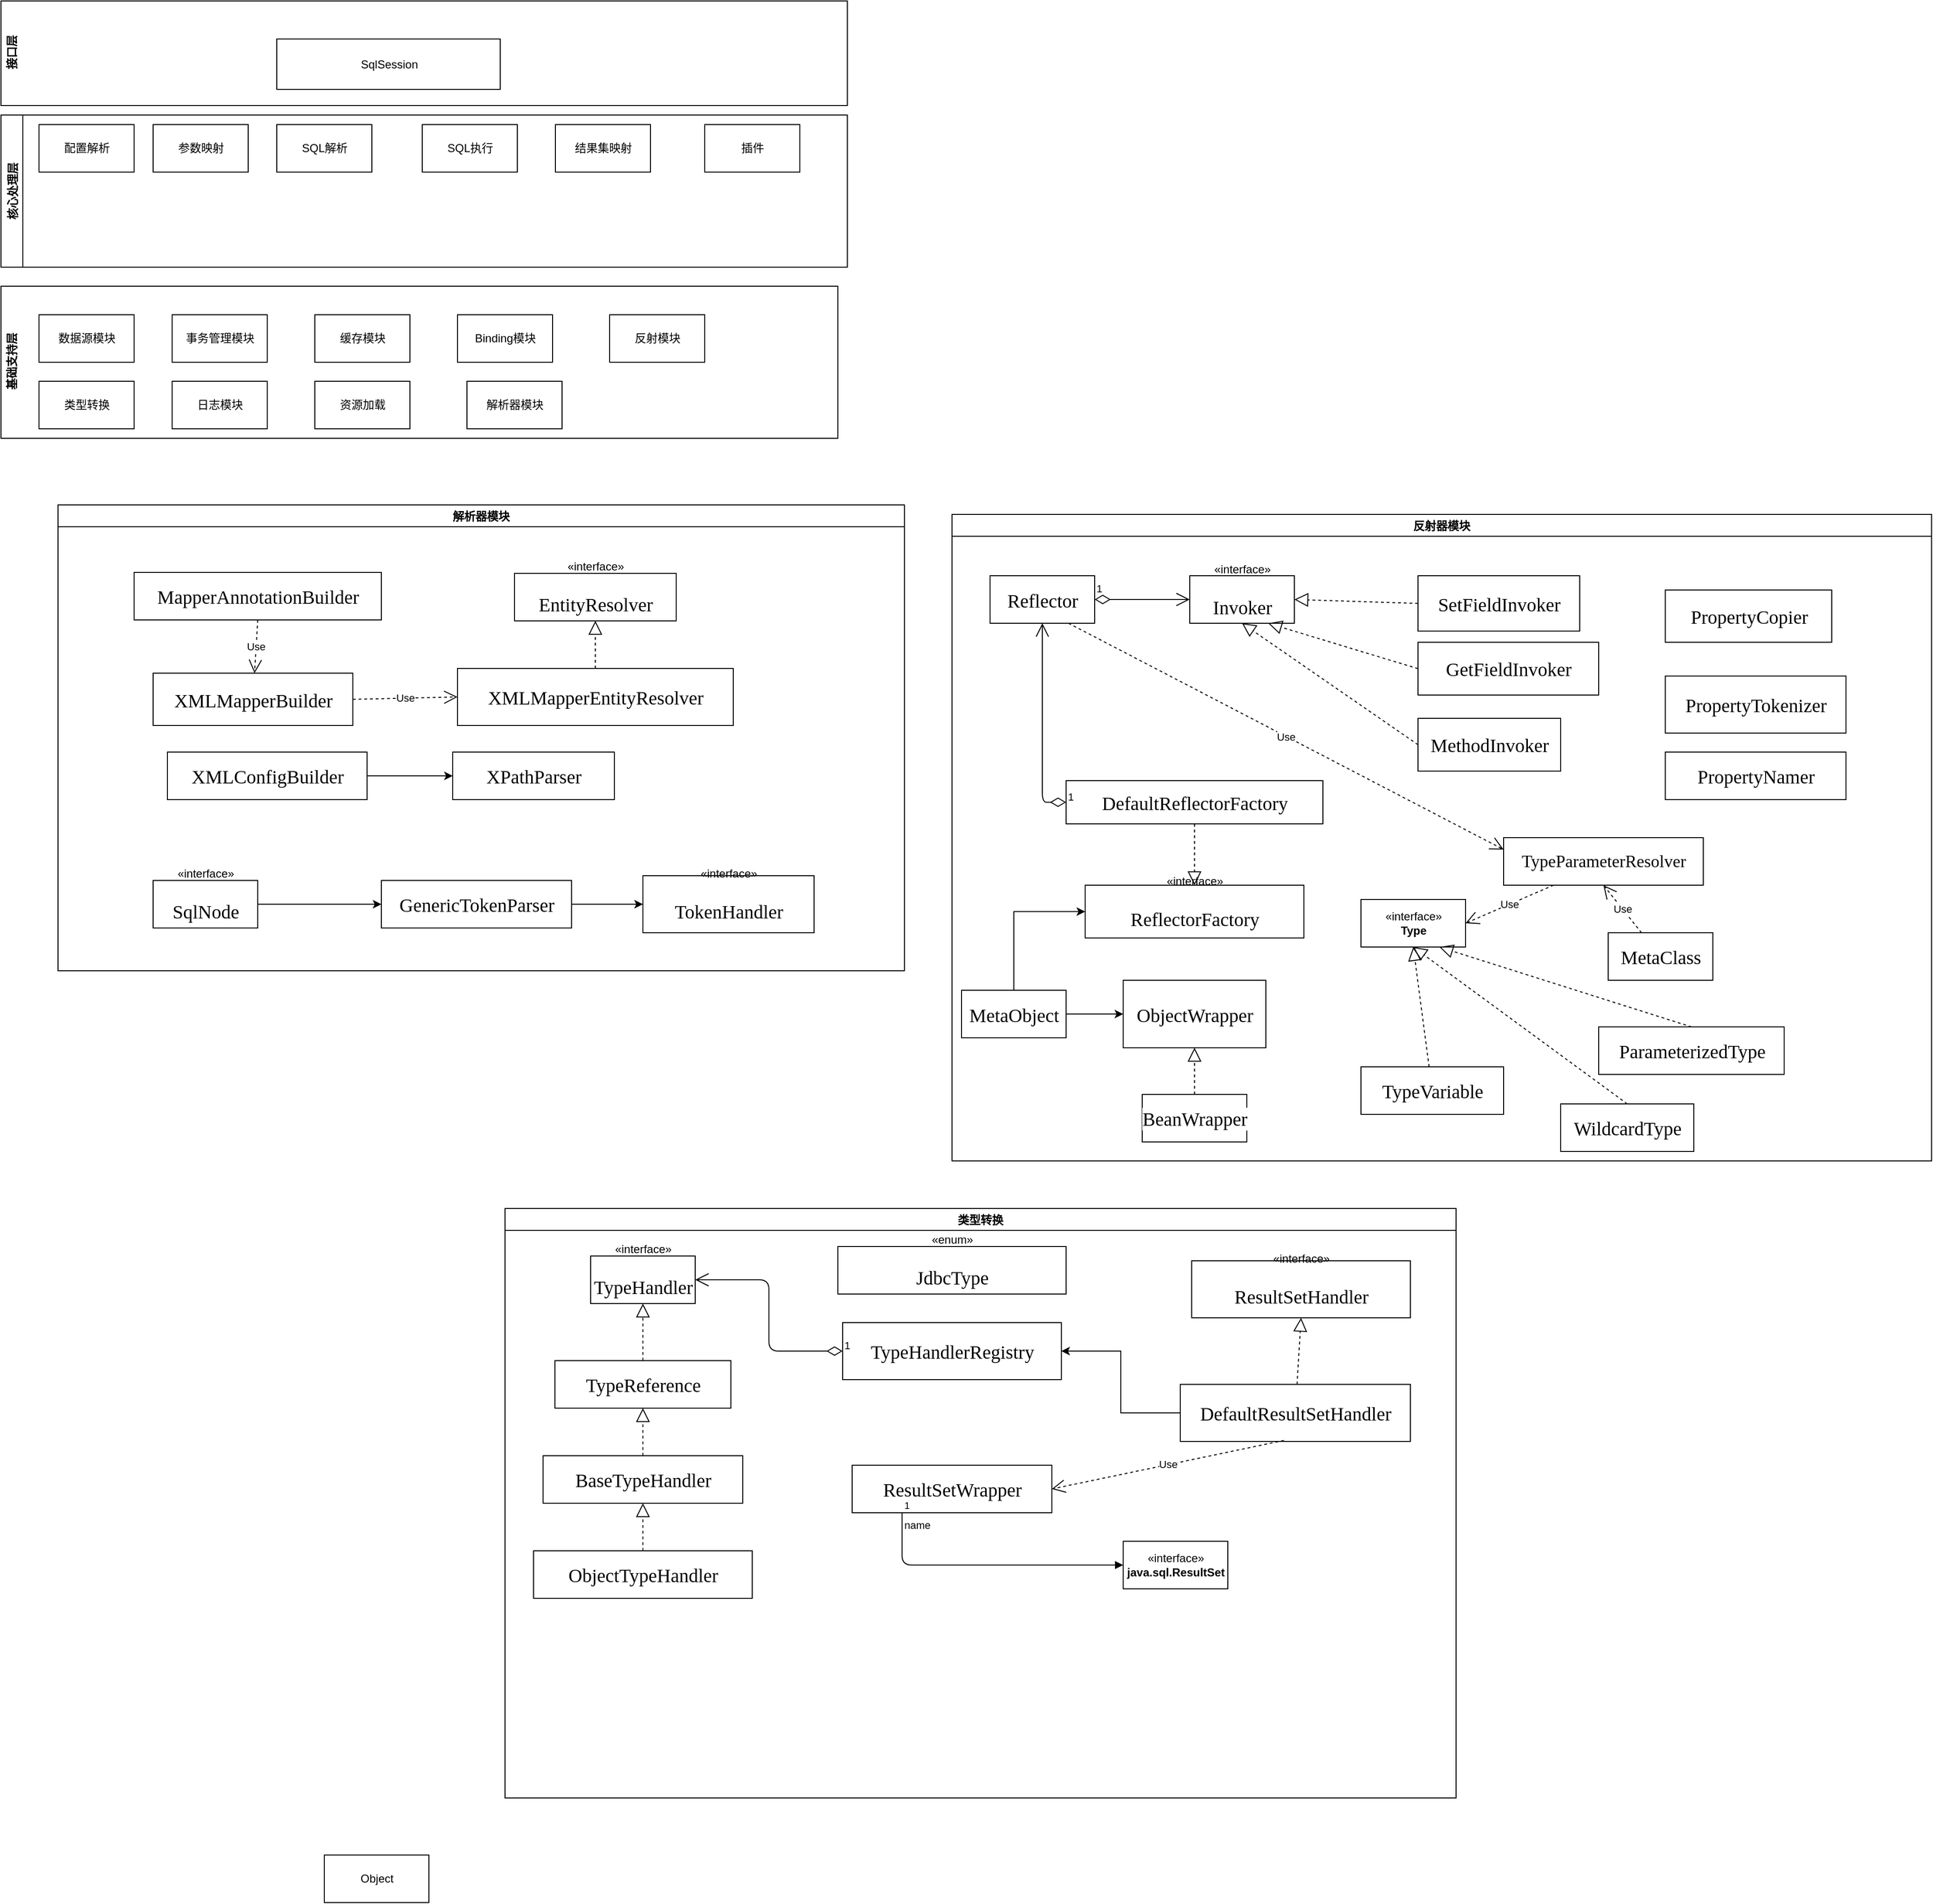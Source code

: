<mxfile version="12.5.1" type="github">
  <diagram id="NqdyVlGYuGU1DPlqcApG" name="Page-1">
    <mxGraphModel dx="1422" dy="762" grid="1" gridSize="10" guides="1" tooltips="1" connect="1" arrows="1" fold="1" page="1" pageScale="1" pageWidth="827" pageHeight="1169" math="0" shadow="0">
      <root>
        <mxCell id="0"/>
        <mxCell id="1" parent="0"/>
        <mxCell id="Ca9ZKJGd3RS6ejhv2K8J-3" value="接口层" style="swimlane;html=1;horizontal=0;swimlaneLine=0;" vertex="1" parent="1">
          <mxGeometry y="20" width="890" height="110" as="geometry"/>
        </mxCell>
        <mxCell id="Ca9ZKJGd3RS6ejhv2K8J-18" value="SqlSession" style="html=1;dashed=0;whitespace=wrap;" vertex="1" parent="Ca9ZKJGd3RS6ejhv2K8J-3">
          <mxGeometry x="290" y="40" width="235" height="53" as="geometry"/>
        </mxCell>
        <mxCell id="Ca9ZKJGd3RS6ejhv2K8J-6" value="基础支持层" style="swimlane;html=1;horizontal=0;swimlaneLine=0;startSize=23;" vertex="1" parent="1">
          <mxGeometry y="320" width="880" height="160" as="geometry"/>
        </mxCell>
        <mxCell id="Ca9ZKJGd3RS6ejhv2K8J-19" value="数据源模块" style="html=1;dashed=0;whitespace=wrap;" vertex="1" parent="Ca9ZKJGd3RS6ejhv2K8J-6">
          <mxGeometry x="40" y="30" width="100" height="50" as="geometry"/>
        </mxCell>
        <mxCell id="Ca9ZKJGd3RS6ejhv2K8J-20" value="事务管理模块" style="html=1;dashed=0;whitespace=wrap;" vertex="1" parent="Ca9ZKJGd3RS6ejhv2K8J-6">
          <mxGeometry x="180" y="30" width="100" height="50" as="geometry"/>
        </mxCell>
        <mxCell id="Ca9ZKJGd3RS6ejhv2K8J-21" value="缓存模块" style="html=1;dashed=0;whitespace=wrap;" vertex="1" parent="Ca9ZKJGd3RS6ejhv2K8J-6">
          <mxGeometry x="330" y="30" width="100" height="50" as="geometry"/>
        </mxCell>
        <mxCell id="Ca9ZKJGd3RS6ejhv2K8J-22" value="Binding模块" style="html=1;dashed=0;whitespace=wrap;" vertex="1" parent="Ca9ZKJGd3RS6ejhv2K8J-6">
          <mxGeometry x="480" y="30" width="100" height="50" as="geometry"/>
        </mxCell>
        <mxCell id="Ca9ZKJGd3RS6ejhv2K8J-23" value="反射模块" style="html=1;dashed=0;whitespace=wrap;" vertex="1" parent="Ca9ZKJGd3RS6ejhv2K8J-6">
          <mxGeometry x="640" y="30" width="100" height="50" as="geometry"/>
        </mxCell>
        <mxCell id="Ca9ZKJGd3RS6ejhv2K8J-24" value="类型转换" style="html=1;dashed=0;whitespace=wrap;" vertex="1" parent="Ca9ZKJGd3RS6ejhv2K8J-6">
          <mxGeometry x="40" y="100" width="100" height="50" as="geometry"/>
        </mxCell>
        <mxCell id="Ca9ZKJGd3RS6ejhv2K8J-25" value="日志模块" style="html=1;dashed=0;whitespace=wrap;" vertex="1" parent="Ca9ZKJGd3RS6ejhv2K8J-6">
          <mxGeometry x="180" y="100" width="100" height="50" as="geometry"/>
        </mxCell>
        <mxCell id="Ca9ZKJGd3RS6ejhv2K8J-26" value="资源加载" style="html=1;dashed=0;whitespace=wrap;" vertex="1" parent="Ca9ZKJGd3RS6ejhv2K8J-6">
          <mxGeometry x="330" y="100" width="100" height="50" as="geometry"/>
        </mxCell>
        <mxCell id="Ca9ZKJGd3RS6ejhv2K8J-27" value="解析器模块" style="html=1;dashed=0;whitespace=wrap;" vertex="1" parent="Ca9ZKJGd3RS6ejhv2K8J-6">
          <mxGeometry x="490" y="100" width="100" height="50" as="geometry"/>
        </mxCell>
        <mxCell id="Ca9ZKJGd3RS6ejhv2K8J-4" value="核心处理层" style="swimlane;startSize=23;horizontal=0;" vertex="1" parent="1">
          <mxGeometry y="140" width="890" height="160" as="geometry"/>
        </mxCell>
        <mxCell id="Ca9ZKJGd3RS6ejhv2K8J-10" value="配置解析" style="html=1;dashed=0;whitespace=wrap;" vertex="1" parent="Ca9ZKJGd3RS6ejhv2K8J-4">
          <mxGeometry x="40" y="10" width="100" height="50" as="geometry"/>
        </mxCell>
        <mxCell id="Ca9ZKJGd3RS6ejhv2K8J-11" value="参数映射" style="html=1;dashed=0;whitespace=wrap;" vertex="1" parent="Ca9ZKJGd3RS6ejhv2K8J-4">
          <mxGeometry x="160" y="10" width="100" height="50" as="geometry"/>
        </mxCell>
        <mxCell id="Ca9ZKJGd3RS6ejhv2K8J-14" value="SQL解析" style="html=1;dashed=0;whitespace=wrap;" vertex="1" parent="Ca9ZKJGd3RS6ejhv2K8J-4">
          <mxGeometry x="290" y="10" width="100" height="50" as="geometry"/>
        </mxCell>
        <mxCell id="Ca9ZKJGd3RS6ejhv2K8J-15" value="SQL执行" style="html=1;dashed=0;whitespace=wrap;" vertex="1" parent="Ca9ZKJGd3RS6ejhv2K8J-4">
          <mxGeometry x="443" y="10" width="100" height="50" as="geometry"/>
        </mxCell>
        <mxCell id="Ca9ZKJGd3RS6ejhv2K8J-16" value="结果集映射" style="html=1;dashed=0;whitespace=wrap;" vertex="1" parent="Ca9ZKJGd3RS6ejhv2K8J-4">
          <mxGeometry x="583" y="10" width="100" height="50" as="geometry"/>
        </mxCell>
        <mxCell id="Ca9ZKJGd3RS6ejhv2K8J-17" value="插件" style="html=1;dashed=0;whitespace=wrap;" vertex="1" parent="Ca9ZKJGd3RS6ejhv2K8J-4">
          <mxGeometry x="740" y="10" width="100" height="50" as="geometry"/>
        </mxCell>
        <mxCell id="Ca9ZKJGd3RS6ejhv2K8J-35" value="解析器模块" style="swimlane;" vertex="1" parent="1">
          <mxGeometry x="60" y="550" width="890" height="490" as="geometry"/>
        </mxCell>
        <mxCell id="Ca9ZKJGd3RS6ejhv2K8J-28" value="&lt;pre style=&quot;background-color: rgb(255 , 255 , 255) ; font-family: &amp;#34;consolas&amp;#34; ; font-size: 15pt&quot;&gt;XMLMapperEntityResolver&lt;/pre&gt;" style="html=1;" vertex="1" parent="Ca9ZKJGd3RS6ejhv2K8J-35">
          <mxGeometry x="420" y="172" width="290" height="60" as="geometry"/>
        </mxCell>
        <mxCell id="Ca9ZKJGd3RS6ejhv2K8J-29" value="«interface»&lt;br&gt;&lt;pre style=&quot;background-color: rgb(255 , 255 , 255) ; font-family: &amp;#34;consolas&amp;#34; ; font-size: 15pt&quot;&gt;EntityResolver&lt;/pre&gt;" style="html=1;" vertex="1" parent="Ca9ZKJGd3RS6ejhv2K8J-35">
          <mxGeometry x="480" y="72" width="170" height="50" as="geometry"/>
        </mxCell>
        <mxCell id="Ca9ZKJGd3RS6ejhv2K8J-30" value="" style="endArrow=block;dashed=1;endFill=0;endSize=12;html=1;entryX=0.5;entryY=1;entryDx=0;entryDy=0;" edge="1" parent="Ca9ZKJGd3RS6ejhv2K8J-35" source="Ca9ZKJGd3RS6ejhv2K8J-28" target="Ca9ZKJGd3RS6ejhv2K8J-29">
          <mxGeometry width="160" relative="1" as="geometry">
            <mxPoint x="340" y="312" as="sourcePoint"/>
            <mxPoint x="500" y="312" as="targetPoint"/>
          </mxGeometry>
        </mxCell>
        <mxCell id="Ca9ZKJGd3RS6ejhv2K8J-31" value="&lt;pre style=&quot;background-color: rgb(255 , 255 , 255) ; font-family: &amp;#34;consolas&amp;#34; ; font-size: 15pt&quot;&gt;XMLMapperBuilder&lt;/pre&gt;" style="html=1;" vertex="1" parent="Ca9ZKJGd3RS6ejhv2K8J-35">
          <mxGeometry x="100" y="177" width="210" height="55" as="geometry"/>
        </mxCell>
        <mxCell id="Ca9ZKJGd3RS6ejhv2K8J-32" value="Use" style="endArrow=open;endSize=12;dashed=1;html=1;entryX=0;entryY=0.5;entryDx=0;entryDy=0;exitX=1;exitY=0.5;exitDx=0;exitDy=0;" edge="1" parent="Ca9ZKJGd3RS6ejhv2K8J-35" source="Ca9ZKJGd3RS6ejhv2K8J-31" target="Ca9ZKJGd3RS6ejhv2K8J-28">
          <mxGeometry width="160" relative="1" as="geometry">
            <mxPoint x="310" y="322" as="sourcePoint"/>
            <mxPoint x="470" y="322" as="targetPoint"/>
          </mxGeometry>
        </mxCell>
        <mxCell id="Ca9ZKJGd3RS6ejhv2K8J-33" value="&lt;pre style=&quot;background-color: rgb(255 , 255 , 255) ; font-family: &amp;#34;consolas&amp;#34; ; font-size: 15pt&quot;&gt;MapperAnnotationBuilder&lt;/pre&gt;" style="html=1;" vertex="1" parent="Ca9ZKJGd3RS6ejhv2K8J-35">
          <mxGeometry x="80" y="71" width="260" height="50" as="geometry"/>
        </mxCell>
        <mxCell id="Ca9ZKJGd3RS6ejhv2K8J-34" value="Use" style="endArrow=open;endSize=12;dashed=1;html=1;exitX=0.5;exitY=1;exitDx=0;exitDy=0;" edge="1" parent="Ca9ZKJGd3RS6ejhv2K8J-35" source="Ca9ZKJGd3RS6ejhv2K8J-33" target="Ca9ZKJGd3RS6ejhv2K8J-31">
          <mxGeometry width="160" relative="1" as="geometry">
            <mxPoint x="-30" y="322" as="sourcePoint"/>
            <mxPoint x="130" y="322" as="targetPoint"/>
          </mxGeometry>
        </mxCell>
        <mxCell id="Ca9ZKJGd3RS6ejhv2K8J-39" style="edgeStyle=orthogonalEdgeStyle;rounded=0;orthogonalLoop=1;jettySize=auto;html=1;exitX=1;exitY=0.5;exitDx=0;exitDy=0;" edge="1" parent="Ca9ZKJGd3RS6ejhv2K8J-35" source="Ca9ZKJGd3RS6ejhv2K8J-36" target="Ca9ZKJGd3RS6ejhv2K8J-38">
          <mxGeometry relative="1" as="geometry"/>
        </mxCell>
        <mxCell id="Ca9ZKJGd3RS6ejhv2K8J-36" value="&lt;pre style=&quot;background-color: rgb(255 , 255 , 255) ; font-family: &amp;#34;consolas&amp;#34; ; font-size: 15pt&quot;&gt;XMLConfigBuilder&lt;/pre&gt;" style="html=1;" vertex="1" parent="Ca9ZKJGd3RS6ejhv2K8J-35">
          <mxGeometry x="115" y="260" width="210" height="50" as="geometry"/>
        </mxCell>
        <mxCell id="Ca9ZKJGd3RS6ejhv2K8J-38" value="&lt;pre style=&quot;background-color: rgb(255 , 255 , 255) ; font-family: &amp;#34;consolas&amp;#34; ; font-size: 15pt&quot;&gt;XPathParser&lt;/pre&gt;" style="html=1;" vertex="1" parent="Ca9ZKJGd3RS6ejhv2K8J-35">
          <mxGeometry x="415" y="260" width="170" height="50" as="geometry"/>
        </mxCell>
        <mxCell id="Ca9ZKJGd3RS6ejhv2K8J-40" value="«interface»&lt;br&gt;&lt;pre style=&quot;background-color: rgb(255 , 255 , 255) ; font-family: &amp;#34;consolas&amp;#34; ; font-size: 15pt&quot;&gt;TokenHandler&lt;/pre&gt;" style="html=1;" vertex="1" parent="Ca9ZKJGd3RS6ejhv2K8J-35">
          <mxGeometry x="615" y="390" width="180" height="60" as="geometry"/>
        </mxCell>
        <mxCell id="Ca9ZKJGd3RS6ejhv2K8J-42" style="edgeStyle=orthogonalEdgeStyle;rounded=0;orthogonalLoop=1;jettySize=auto;html=1;exitX=1;exitY=0.5;exitDx=0;exitDy=0;" edge="1" parent="Ca9ZKJGd3RS6ejhv2K8J-35" source="Ca9ZKJGd3RS6ejhv2K8J-41" target="Ca9ZKJGd3RS6ejhv2K8J-40">
          <mxGeometry relative="1" as="geometry"/>
        </mxCell>
        <mxCell id="Ca9ZKJGd3RS6ejhv2K8J-41" value="&lt;pre style=&quot;background-color: rgb(255 , 255 , 255) ; font-family: &amp;#34;consolas&amp;#34; ; font-size: 15pt&quot;&gt;GenericTokenParser&lt;/pre&gt;" style="html=1;" vertex="1" parent="Ca9ZKJGd3RS6ejhv2K8J-35">
          <mxGeometry x="340" y="395" width="200" height="50" as="geometry"/>
        </mxCell>
        <mxCell id="Ca9ZKJGd3RS6ejhv2K8J-46" style="edgeStyle=orthogonalEdgeStyle;rounded=0;orthogonalLoop=1;jettySize=auto;html=1;entryX=0;entryY=0.5;entryDx=0;entryDy=0;" edge="1" parent="Ca9ZKJGd3RS6ejhv2K8J-35" source="Ca9ZKJGd3RS6ejhv2K8J-43" target="Ca9ZKJGd3RS6ejhv2K8J-41">
          <mxGeometry relative="1" as="geometry"/>
        </mxCell>
        <mxCell id="Ca9ZKJGd3RS6ejhv2K8J-43" value="«interface»&lt;br&gt;&lt;pre style=&quot;background-color: rgb(255 , 255 , 255) ; font-family: &amp;#34;consolas&amp;#34; ; font-size: 15pt&quot;&gt;SqlNode&lt;/pre&gt;" style="html=1;" vertex="1" parent="Ca9ZKJGd3RS6ejhv2K8J-35">
          <mxGeometry x="100" y="395" width="110" height="50" as="geometry"/>
        </mxCell>
        <mxCell id="Ca9ZKJGd3RS6ejhv2K8J-47" value="反射器模块" style="swimlane;" vertex="1" parent="1">
          <mxGeometry x="1000" y="560" width="1030" height="680" as="geometry"/>
        </mxCell>
        <mxCell id="Ca9ZKJGd3RS6ejhv2K8J-48" value="&lt;pre style=&quot;background-color: rgb(255 , 255 , 255) ; font-family: &amp;#34;consolas&amp;#34; ; font-size: 15pt&quot;&gt;Reflector&lt;/pre&gt;" style="html=1;" vertex="1" parent="Ca9ZKJGd3RS6ejhv2K8J-47">
          <mxGeometry x="40" y="64.5" width="110" height="50" as="geometry"/>
        </mxCell>
        <mxCell id="Ca9ZKJGd3RS6ejhv2K8J-49" value="«interface»&lt;br&gt;&lt;pre style=&quot;background-color: rgb(255 , 255 , 255) ; font-family: &amp;#34;consolas&amp;#34; ; font-size: 15pt&quot;&gt;Invoker&lt;/pre&gt;" style="html=1;" vertex="1" parent="Ca9ZKJGd3RS6ejhv2K8J-47">
          <mxGeometry x="250" y="64.5" width="110" height="50" as="geometry"/>
        </mxCell>
        <mxCell id="Ca9ZKJGd3RS6ejhv2K8J-50" value="1" style="endArrow=open;html=1;endSize=12;startArrow=diamondThin;startSize=14;startFill=0;edgeStyle=orthogonalEdgeStyle;align=left;verticalAlign=bottom;exitX=1;exitY=0.5;exitDx=0;exitDy=0;entryX=0;entryY=0.5;entryDx=0;entryDy=0;" edge="1" parent="Ca9ZKJGd3RS6ejhv2K8J-47" source="Ca9ZKJGd3RS6ejhv2K8J-48" target="Ca9ZKJGd3RS6ejhv2K8J-49">
          <mxGeometry x="-1" y="3" relative="1" as="geometry">
            <mxPoint x="120" y="194.5" as="sourcePoint"/>
            <mxPoint x="280" y="194.5" as="targetPoint"/>
          </mxGeometry>
        </mxCell>
        <mxCell id="Ca9ZKJGd3RS6ejhv2K8J-51" value="&lt;pre style=&quot;background-color: rgb(255 , 255 , 255) ; font-family: &amp;#34;consolas&amp;#34; ; font-size: 15pt&quot;&gt;MethodInvoker&lt;/pre&gt;" style="html=1;" vertex="1" parent="Ca9ZKJGd3RS6ejhv2K8J-47">
          <mxGeometry x="490" y="214.5" width="150" height="55.5" as="geometry"/>
        </mxCell>
        <mxCell id="Ca9ZKJGd3RS6ejhv2K8J-52" value="&lt;pre style=&quot;background-color: rgb(255 , 255 , 255) ; font-family: &amp;#34;consolas&amp;#34; ; font-size: 15pt&quot;&gt;GetFieldInvoker&lt;/pre&gt;" style="html=1;" vertex="1" parent="Ca9ZKJGd3RS6ejhv2K8J-47">
          <mxGeometry x="490" y="134.5" width="190" height="55.5" as="geometry"/>
        </mxCell>
        <mxCell id="Ca9ZKJGd3RS6ejhv2K8J-53" value="" style="endArrow=block;dashed=1;endFill=0;endSize=12;html=1;entryX=0.5;entryY=1;entryDx=0;entryDy=0;exitX=0;exitY=0.5;exitDx=0;exitDy=0;" edge="1" parent="Ca9ZKJGd3RS6ejhv2K8J-47" source="Ca9ZKJGd3RS6ejhv2K8J-51" target="Ca9ZKJGd3RS6ejhv2K8J-49">
          <mxGeometry width="160" relative="1" as="geometry">
            <mxPoint x="90" y="274.5" as="sourcePoint"/>
            <mxPoint x="250" y="274.5" as="targetPoint"/>
          </mxGeometry>
        </mxCell>
        <mxCell id="Ca9ZKJGd3RS6ejhv2K8J-55" value="&lt;pre style=&quot;background-color: rgb(255 , 255 , 255) ; font-family: &amp;#34;consolas&amp;#34; ; font-size: 15pt&quot;&gt;&lt;pre style=&quot;font-family: &amp;#34;consolas&amp;#34; ; font-size: 15pt&quot;&gt;SetFieldInvoker&lt;/pre&gt;&lt;/pre&gt;" style="html=1;" vertex="1" parent="Ca9ZKJGd3RS6ejhv2K8J-47">
          <mxGeometry x="490" y="64.5" width="170" height="58.25" as="geometry"/>
        </mxCell>
        <mxCell id="Ca9ZKJGd3RS6ejhv2K8J-57" value="" style="endArrow=block;dashed=1;endFill=0;endSize=12;html=1;entryX=1;entryY=0.5;entryDx=0;entryDy=0;exitX=0;exitY=0.5;exitDx=0;exitDy=0;" edge="1" parent="Ca9ZKJGd3RS6ejhv2K8J-47" source="Ca9ZKJGd3RS6ejhv2K8J-55" target="Ca9ZKJGd3RS6ejhv2K8J-49">
          <mxGeometry width="160" relative="1" as="geometry">
            <mxPoint x="150" y="364.5" as="sourcePoint"/>
            <mxPoint x="310" y="364.5" as="targetPoint"/>
          </mxGeometry>
        </mxCell>
        <mxCell id="Ca9ZKJGd3RS6ejhv2K8J-58" value="" style="endArrow=block;dashed=1;endFill=0;endSize=12;html=1;entryX=0.75;entryY=1;entryDx=0;entryDy=0;exitX=0;exitY=0.5;exitDx=0;exitDy=0;" edge="1" parent="Ca9ZKJGd3RS6ejhv2K8J-47" source="Ca9ZKJGd3RS6ejhv2K8J-52" target="Ca9ZKJGd3RS6ejhv2K8J-49">
          <mxGeometry width="160" relative="1" as="geometry">
            <mxPoint x="360" y="324.5" as="sourcePoint"/>
            <mxPoint x="520" y="324.5" as="targetPoint"/>
          </mxGeometry>
        </mxCell>
        <mxCell id="Ca9ZKJGd3RS6ejhv2K8J-60" value="«interface»&lt;br&gt;&lt;pre style=&quot;background-color: rgb(255 , 255 , 255) ; font-family: &amp;#34;consolas&amp;#34; ; font-size: 15pt&quot;&gt;ReflectorFactory&lt;/pre&gt;" style="html=1;" vertex="1" parent="Ca9ZKJGd3RS6ejhv2K8J-47">
          <mxGeometry x="140" y="390" width="230" height="55.5" as="geometry"/>
        </mxCell>
        <mxCell id="Ca9ZKJGd3RS6ejhv2K8J-59" value="&lt;pre style=&quot;background-color: rgb(255 , 255 , 255) ; font-family: &amp;#34;consolas&amp;#34; ; font-size: 15pt&quot;&gt;DefaultReflectorFactory&lt;/pre&gt;" style="html=1;" vertex="1" parent="Ca9ZKJGd3RS6ejhv2K8J-47">
          <mxGeometry x="120" y="280" width="270" height="45.5" as="geometry"/>
        </mxCell>
        <mxCell id="Ca9ZKJGd3RS6ejhv2K8J-61" value="" style="endArrow=block;dashed=1;endFill=0;endSize=12;html=1;entryX=0.5;entryY=0;entryDx=0;entryDy=0;" edge="1" parent="Ca9ZKJGd3RS6ejhv2K8J-47" source="Ca9ZKJGd3RS6ejhv2K8J-59" target="Ca9ZKJGd3RS6ejhv2K8J-60">
          <mxGeometry width="160" relative="1" as="geometry">
            <mxPoint x="205" y="520" as="sourcePoint"/>
            <mxPoint x="255" y="390" as="targetPoint"/>
          </mxGeometry>
        </mxCell>
        <mxCell id="Ca9ZKJGd3RS6ejhv2K8J-64" value="&lt;pre style=&quot;background-color: rgb(255 , 255 , 255) ; font-family: &amp;#34;consolas&amp;#34; ; font-size: 13.5pt&quot;&gt;TypeParameterResolver&lt;/pre&gt;" style="html=1;" vertex="1" parent="Ca9ZKJGd3RS6ejhv2K8J-47">
          <mxGeometry x="580" y="340" width="210" height="50" as="geometry"/>
        </mxCell>
        <mxCell id="Ca9ZKJGd3RS6ejhv2K8J-65" value="&lt;pre style=&quot;background-color: rgb(255 , 255 , 255) ; font-family: &amp;#34;consolas&amp;#34; ; font-size: 15pt&quot;&gt;MetaClass&lt;/pre&gt;" style="html=1;" vertex="1" parent="Ca9ZKJGd3RS6ejhv2K8J-47">
          <mxGeometry x="690" y="440" width="110" height="50" as="geometry"/>
        </mxCell>
        <mxCell id="Ca9ZKJGd3RS6ejhv2K8J-66" value="Use" style="endArrow=open;endSize=12;dashed=1;html=1;entryX=0.5;entryY=1;entryDx=0;entryDy=0;" edge="1" parent="Ca9ZKJGd3RS6ejhv2K8J-47" source="Ca9ZKJGd3RS6ejhv2K8J-65" target="Ca9ZKJGd3RS6ejhv2K8J-64">
          <mxGeometry width="160" relative="1" as="geometry">
            <mxPoint x="410" y="590" as="sourcePoint"/>
            <mxPoint x="570" y="590" as="targetPoint"/>
          </mxGeometry>
        </mxCell>
        <mxCell id="Ca9ZKJGd3RS6ejhv2K8J-68" value="Use" style="endArrow=open;endSize=12;dashed=1;html=1;exitX=0.75;exitY=1;exitDx=0;exitDy=0;entryX=0;entryY=0.25;entryDx=0;entryDy=0;" edge="1" parent="Ca9ZKJGd3RS6ejhv2K8J-47" source="Ca9ZKJGd3RS6ejhv2K8J-48" target="Ca9ZKJGd3RS6ejhv2K8J-64">
          <mxGeometry width="160" relative="1" as="geometry">
            <mxPoint x="180" y="210" as="sourcePoint"/>
            <mxPoint x="340" y="210" as="targetPoint"/>
          </mxGeometry>
        </mxCell>
        <mxCell id="Ca9ZKJGd3RS6ejhv2K8J-69" value="1" style="endArrow=open;html=1;endSize=12;startArrow=diamondThin;startSize=14;startFill=0;edgeStyle=orthogonalEdgeStyle;align=left;verticalAlign=bottom;exitX=0;exitY=0.5;exitDx=0;exitDy=0;" edge="1" parent="Ca9ZKJGd3RS6ejhv2K8J-47" source="Ca9ZKJGd3RS6ejhv2K8J-59" target="Ca9ZKJGd3RS6ejhv2K8J-48">
          <mxGeometry x="-1" y="3" relative="1" as="geometry">
            <mxPoint x="10" y="490" as="sourcePoint"/>
            <mxPoint x="170" y="490" as="targetPoint"/>
          </mxGeometry>
        </mxCell>
        <mxCell id="Ca9ZKJGd3RS6ejhv2K8J-71" value="«interface»&lt;br&gt;&lt;b&gt;Type&lt;/b&gt;" style="html=1;" vertex="1" parent="Ca9ZKJGd3RS6ejhv2K8J-47">
          <mxGeometry x="430" y="405" width="110" height="50" as="geometry"/>
        </mxCell>
        <mxCell id="Ca9ZKJGd3RS6ejhv2K8J-72" value="&lt;pre style=&quot;background-color: rgb(255 , 255 , 255) ; font-family: &amp;#34;consolas&amp;#34; ; font-size: 15pt&quot;&gt;WildcardType&lt;/pre&gt;" style="html=1;" vertex="1" parent="Ca9ZKJGd3RS6ejhv2K8J-47">
          <mxGeometry x="640" y="620" width="140" height="50" as="geometry"/>
        </mxCell>
        <mxCell id="Ca9ZKJGd3RS6ejhv2K8J-73" value="&lt;pre style=&quot;background-color: rgb(255 , 255 , 255) ; font-family: &amp;#34;consolas&amp;#34; ; font-size: 15pt&quot;&gt;TypeVariable&lt;/pre&gt;" style="html=1;" vertex="1" parent="Ca9ZKJGd3RS6ejhv2K8J-47">
          <mxGeometry x="430" y="581" width="150" height="50" as="geometry"/>
        </mxCell>
        <mxCell id="Ca9ZKJGd3RS6ejhv2K8J-74" value="&lt;pre style=&quot;background-color: rgb(255 , 255 , 255) ; font-family: &amp;#34;consolas&amp;#34; ; font-size: 15pt&quot;&gt;&lt;pre style=&quot;font-family: &amp;#34;consolas&amp;#34; ; font-size: 15pt&quot;&gt;ParameterizedType&lt;/pre&gt;&lt;/pre&gt;" style="html=1;" vertex="1" parent="Ca9ZKJGd3RS6ejhv2K8J-47">
          <mxGeometry x="680" y="539" width="195" height="50" as="geometry"/>
        </mxCell>
        <mxCell id="Ca9ZKJGd3RS6ejhv2K8J-75" value="" style="endArrow=block;dashed=1;endFill=0;endSize=12;html=1;entryX=0.5;entryY=1;entryDx=0;entryDy=0;exitX=0.5;exitY=0;exitDx=0;exitDy=0;" edge="1" parent="Ca9ZKJGd3RS6ejhv2K8J-47" source="Ca9ZKJGd3RS6ejhv2K8J-72" target="Ca9ZKJGd3RS6ejhv2K8J-71">
          <mxGeometry width="160" relative="1" as="geometry">
            <mxPoint x="110" y="640" as="sourcePoint"/>
            <mxPoint x="270" y="640" as="targetPoint"/>
          </mxGeometry>
        </mxCell>
        <mxCell id="Ca9ZKJGd3RS6ejhv2K8J-76" value="" style="endArrow=block;dashed=1;endFill=0;endSize=12;html=1;entryX=0.5;entryY=1;entryDx=0;entryDy=0;" edge="1" parent="Ca9ZKJGd3RS6ejhv2K8J-47" source="Ca9ZKJGd3RS6ejhv2K8J-73" target="Ca9ZKJGd3RS6ejhv2K8J-71">
          <mxGeometry width="160" relative="1" as="geometry">
            <mxPoint x="120" y="700" as="sourcePoint"/>
            <mxPoint x="280" y="700" as="targetPoint"/>
          </mxGeometry>
        </mxCell>
        <mxCell id="Ca9ZKJGd3RS6ejhv2K8J-77" value="" style="endArrow=block;dashed=1;endFill=0;endSize=12;html=1;entryX=0.75;entryY=1;entryDx=0;entryDy=0;exitX=0.5;exitY=0;exitDx=0;exitDy=0;" edge="1" parent="Ca9ZKJGd3RS6ejhv2K8J-47" source="Ca9ZKJGd3RS6ejhv2K8J-74" target="Ca9ZKJGd3RS6ejhv2K8J-71">
          <mxGeometry width="160" relative="1" as="geometry">
            <mxPoint x="500" y="700" as="sourcePoint"/>
            <mxPoint x="660" y="700" as="targetPoint"/>
          </mxGeometry>
        </mxCell>
        <mxCell id="Ca9ZKJGd3RS6ejhv2K8J-79" value="Use" style="endArrow=open;endSize=12;dashed=1;html=1;entryX=1;entryY=0.5;entryDx=0;entryDy=0;exitX=0.25;exitY=1;exitDx=0;exitDy=0;" edge="1" parent="Ca9ZKJGd3RS6ejhv2K8J-47" source="Ca9ZKJGd3RS6ejhv2K8J-64" target="Ca9ZKJGd3RS6ejhv2K8J-71">
          <mxGeometry width="160" relative="1" as="geometry">
            <mxPoint x="390" y="620" as="sourcePoint"/>
            <mxPoint x="550" y="620" as="targetPoint"/>
          </mxGeometry>
        </mxCell>
        <mxCell id="Ca9ZKJGd3RS6ejhv2K8J-81" value="&lt;pre style=&quot;background-color: rgb(255 , 255 , 255) ; font-family: &amp;#34;consolas&amp;#34; ; font-size: 15pt&quot;&gt;ObjectWrapper&lt;/pre&gt;" style="html=1;" vertex="1" parent="Ca9ZKJGd3RS6ejhv2K8J-47">
          <mxGeometry x="180" y="490" width="150" height="71" as="geometry"/>
        </mxCell>
        <mxCell id="Ca9ZKJGd3RS6ejhv2K8J-84" style="edgeStyle=orthogonalEdgeStyle;rounded=0;orthogonalLoop=1;jettySize=auto;html=1;exitX=0.5;exitY=0;exitDx=0;exitDy=0;entryX=0;entryY=0.5;entryDx=0;entryDy=0;" edge="1" parent="Ca9ZKJGd3RS6ejhv2K8J-47" source="Ca9ZKJGd3RS6ejhv2K8J-80" target="Ca9ZKJGd3RS6ejhv2K8J-60">
          <mxGeometry relative="1" as="geometry"/>
        </mxCell>
        <mxCell id="Ca9ZKJGd3RS6ejhv2K8J-85" style="edgeStyle=orthogonalEdgeStyle;rounded=0;orthogonalLoop=1;jettySize=auto;html=1;exitX=1;exitY=0.5;exitDx=0;exitDy=0;" edge="1" parent="Ca9ZKJGd3RS6ejhv2K8J-47" source="Ca9ZKJGd3RS6ejhv2K8J-80" target="Ca9ZKJGd3RS6ejhv2K8J-81">
          <mxGeometry relative="1" as="geometry"/>
        </mxCell>
        <mxCell id="Ca9ZKJGd3RS6ejhv2K8J-80" value="&lt;pre style=&quot;background-color: rgb(255 , 255 , 255) ; font-family: &amp;#34;consolas&amp;#34; ; font-size: 15pt&quot;&gt;MetaObject&lt;/pre&gt;" style="html=1;" vertex="1" parent="Ca9ZKJGd3RS6ejhv2K8J-47">
          <mxGeometry x="10" y="500.5" width="110" height="50" as="geometry"/>
        </mxCell>
        <mxCell id="Ca9ZKJGd3RS6ejhv2K8J-86" value="&lt;pre style=&quot;background-color: rgb(255 , 255 , 255) ; font-family: &amp;#34;consolas&amp;#34; ; font-size: 15pt&quot;&gt;BeanWrapper&lt;/pre&gt;" style="html=1;" vertex="1" parent="Ca9ZKJGd3RS6ejhv2K8J-47">
          <mxGeometry x="200" y="610" width="110" height="50" as="geometry"/>
        </mxCell>
        <mxCell id="Ca9ZKJGd3RS6ejhv2K8J-88" value="" style="endArrow=block;dashed=1;endFill=0;endSize=12;html=1;entryX=0.5;entryY=1;entryDx=0;entryDy=0;exitX=0.5;exitY=0;exitDx=0;exitDy=0;" edge="1" parent="Ca9ZKJGd3RS6ejhv2K8J-47" source="Ca9ZKJGd3RS6ejhv2K8J-86" target="Ca9ZKJGd3RS6ejhv2K8J-81">
          <mxGeometry width="160" relative="1" as="geometry">
            <mxPoint x="40" y="750" as="sourcePoint"/>
            <mxPoint x="200" y="750" as="targetPoint"/>
          </mxGeometry>
        </mxCell>
        <mxCell id="Ca9ZKJGd3RS6ejhv2K8J-89" value="&lt;pre style=&quot;background-color: rgb(255 , 255 , 255) ; font-family: &amp;#34;consolas&amp;#34; ; font-size: 15pt&quot;&gt;PropertyTokenizer&lt;/pre&gt;" style="html=1;" vertex="1" parent="Ca9ZKJGd3RS6ejhv2K8J-47">
          <mxGeometry x="750" y="170" width="190" height="60" as="geometry"/>
        </mxCell>
        <mxCell id="Ca9ZKJGd3RS6ejhv2K8J-90" value="&lt;pre style=&quot;background-color: rgb(255 , 255 , 255) ; font-family: &amp;#34;consolas&amp;#34; ; font-size: 15pt&quot;&gt;PropertyCopier&lt;/pre&gt;" style="html=1;" vertex="1" parent="Ca9ZKJGd3RS6ejhv2K8J-47">
          <mxGeometry x="750" y="79.5" width="175" height="55" as="geometry"/>
        </mxCell>
        <mxCell id="Ca9ZKJGd3RS6ejhv2K8J-91" value="&lt;pre style=&quot;background-color: rgb(255 , 255 , 255) ; font-family: &amp;#34;consolas&amp;#34; ; font-size: 15pt&quot;&gt;PropertyNamer&lt;/pre&gt;" style="html=1;" vertex="1" parent="Ca9ZKJGd3RS6ejhv2K8J-47">
          <mxGeometry x="750" y="250" width="190" height="50" as="geometry"/>
        </mxCell>
        <mxCell id="Ca9ZKJGd3RS6ejhv2K8J-92" value="类型转换" style="swimlane;" vertex="1" parent="1">
          <mxGeometry x="530" y="1290" width="1000" height="620" as="geometry"/>
        </mxCell>
        <mxCell id="Ca9ZKJGd3RS6ejhv2K8J-93" value="«interface»&lt;br&gt;&lt;pre style=&quot;background-color: rgb(255 , 255 , 255) ; font-family: &amp;#34;consolas&amp;#34; ; font-size: 15pt&quot;&gt;TypeHandler&lt;/pre&gt;" style="html=1;" vertex="1" parent="Ca9ZKJGd3RS6ejhv2K8J-92">
          <mxGeometry x="90" y="50" width="110" height="50" as="geometry"/>
        </mxCell>
        <mxCell id="Ca9ZKJGd3RS6ejhv2K8J-95" value="«enum»&lt;br&gt;&lt;pre style=&quot;background-color: rgb(255 , 255 , 255) ; font-family: &amp;#34;consolas&amp;#34; ; font-size: 15pt&quot;&gt;&lt;pre style=&quot;font-family: &amp;#34;consolas&amp;#34; ; font-size: 15pt&quot;&gt;JdbcType&lt;/pre&gt;&lt;/pre&gt;" style="html=1;" vertex="1" parent="Ca9ZKJGd3RS6ejhv2K8J-92">
          <mxGeometry x="350" y="40" width="240" height="50" as="geometry"/>
        </mxCell>
        <mxCell id="Ca9ZKJGd3RS6ejhv2K8J-96" value="&lt;pre style=&quot;background-color: rgb(255 , 255 , 255) ; font-family: &amp;#34;consolas&amp;#34; ; font-size: 15pt&quot;&gt;&lt;pre style=&quot;font-family: &amp;#34;consolas&amp;#34; ; font-size: 15pt&quot;&gt;ObjectTypeHandler&lt;/pre&gt;&lt;/pre&gt;" style="html=1;" vertex="1" parent="Ca9ZKJGd3RS6ejhv2K8J-92">
          <mxGeometry x="30" y="360" width="230" height="50" as="geometry"/>
        </mxCell>
        <mxCell id="Ca9ZKJGd3RS6ejhv2K8J-97" value="&lt;pre style=&quot;background-color: rgb(255 , 255 , 255) ; font-family: &amp;#34;consolas&amp;#34; ; font-size: 15pt&quot;&gt;TypeReference&lt;/pre&gt;" style="html=1;" vertex="1" parent="Ca9ZKJGd3RS6ejhv2K8J-92">
          <mxGeometry x="52.5" y="160" width="185" height="50" as="geometry"/>
        </mxCell>
        <mxCell id="Ca9ZKJGd3RS6ejhv2K8J-98" value="" style="endArrow=block;dashed=1;endFill=0;endSize=12;html=1;entryX=0.5;entryY=1;entryDx=0;entryDy=0;" edge="1" parent="Ca9ZKJGd3RS6ejhv2K8J-92" source="Ca9ZKJGd3RS6ejhv2K8J-97" target="Ca9ZKJGd3RS6ejhv2K8J-93">
          <mxGeometry width="160" relative="1" as="geometry">
            <mxPoint y="400" as="sourcePoint"/>
            <mxPoint x="160" y="400" as="targetPoint"/>
          </mxGeometry>
        </mxCell>
        <mxCell id="Ca9ZKJGd3RS6ejhv2K8J-99" value="&lt;pre style=&quot;background-color: rgb(255 , 255 , 255) ; font-family: &amp;#34;consolas&amp;#34; ; font-size: 15pt&quot;&gt;BaseTypeHandler&lt;/pre&gt;" style="html=1;" vertex="1" parent="Ca9ZKJGd3RS6ejhv2K8J-92">
          <mxGeometry x="40" y="260" width="210" height="50" as="geometry"/>
        </mxCell>
        <mxCell id="Ca9ZKJGd3RS6ejhv2K8J-100" value="" style="endArrow=block;dashed=1;endFill=0;endSize=12;html=1;" edge="1" parent="Ca9ZKJGd3RS6ejhv2K8J-92" source="Ca9ZKJGd3RS6ejhv2K8J-99" target="Ca9ZKJGd3RS6ejhv2K8J-97">
          <mxGeometry width="160" relative="1" as="geometry">
            <mxPoint x="70" y="450" as="sourcePoint"/>
            <mxPoint x="230" y="450" as="targetPoint"/>
          </mxGeometry>
        </mxCell>
        <mxCell id="Ca9ZKJGd3RS6ejhv2K8J-101" value="" style="endArrow=block;dashed=1;endFill=0;endSize=12;html=1;entryX=0.5;entryY=1;entryDx=0;entryDy=0;" edge="1" parent="Ca9ZKJGd3RS6ejhv2K8J-92" source="Ca9ZKJGd3RS6ejhv2K8J-96" target="Ca9ZKJGd3RS6ejhv2K8J-99">
          <mxGeometry width="160" relative="1" as="geometry">
            <mxPoint x="410" y="400" as="sourcePoint"/>
            <mxPoint x="570" y="400" as="targetPoint"/>
          </mxGeometry>
        </mxCell>
        <mxCell id="Ca9ZKJGd3RS6ejhv2K8J-102" value="&lt;pre style=&quot;background-color: rgb(255 , 255 , 255) ; font-family: &amp;#34;consolas&amp;#34; ; font-size: 15pt&quot;&gt;ResultSetWrapper&lt;/pre&gt;" style="html=1;" vertex="1" parent="Ca9ZKJGd3RS6ejhv2K8J-92">
          <mxGeometry x="365" y="270" width="210" height="50" as="geometry"/>
        </mxCell>
        <mxCell id="Ca9ZKJGd3RS6ejhv2K8J-103" value="&lt;pre style=&quot;background-color: rgb(255 , 255 , 255) ; font-family: &amp;#34;consolas&amp;#34; ; font-size: 15pt&quot;&gt;TypeHandlerRegistry&lt;/pre&gt;" style="html=1;" vertex="1" parent="Ca9ZKJGd3RS6ejhv2K8J-92">
          <mxGeometry x="355" y="120" width="230" height="60" as="geometry"/>
        </mxCell>
        <mxCell id="Ca9ZKJGd3RS6ejhv2K8J-104" value="1" style="endArrow=open;html=1;endSize=12;startArrow=diamondThin;startSize=14;startFill=0;edgeStyle=orthogonalEdgeStyle;align=left;verticalAlign=bottom;entryX=1;entryY=0.5;entryDx=0;entryDy=0;" edge="1" parent="Ca9ZKJGd3RS6ejhv2K8J-92" source="Ca9ZKJGd3RS6ejhv2K8J-103" target="Ca9ZKJGd3RS6ejhv2K8J-93">
          <mxGeometry x="-1" y="3" relative="1" as="geometry">
            <mxPoint x="400" y="270" as="sourcePoint"/>
            <mxPoint x="560" y="270" as="targetPoint"/>
          </mxGeometry>
        </mxCell>
        <mxCell id="Ca9ZKJGd3RS6ejhv2K8J-105" value="«interface»&lt;br&gt;&lt;pre style=&quot;background-color: rgb(255 , 255 , 255) ; font-family: &amp;#34;consolas&amp;#34; ; font-size: 15pt&quot;&gt;ResultSetHandler&lt;/pre&gt;" style="html=1;" vertex="1" parent="Ca9ZKJGd3RS6ejhv2K8J-92">
          <mxGeometry x="722" y="55" width="230" height="60" as="geometry"/>
        </mxCell>
        <mxCell id="Ca9ZKJGd3RS6ejhv2K8J-108" style="edgeStyle=orthogonalEdgeStyle;rounded=0;orthogonalLoop=1;jettySize=auto;html=1;exitX=0;exitY=0.5;exitDx=0;exitDy=0;entryX=1;entryY=0.5;entryDx=0;entryDy=0;" edge="1" parent="Ca9ZKJGd3RS6ejhv2K8J-92" source="Ca9ZKJGd3RS6ejhv2K8J-106" target="Ca9ZKJGd3RS6ejhv2K8J-103">
          <mxGeometry relative="1" as="geometry"/>
        </mxCell>
        <mxCell id="Ca9ZKJGd3RS6ejhv2K8J-106" value="&lt;pre style=&quot;background-color: rgb(255 , 255 , 255) ; font-family: &amp;#34;consolas&amp;#34; ; font-size: 15pt&quot;&gt;DefaultResultSetHandler&lt;/pre&gt;" style="html=1;" vertex="1" parent="Ca9ZKJGd3RS6ejhv2K8J-92">
          <mxGeometry x="710" y="185" width="242" height="60" as="geometry"/>
        </mxCell>
        <mxCell id="Ca9ZKJGd3RS6ejhv2K8J-107" value="" style="endArrow=block;dashed=1;endFill=0;endSize=12;html=1;entryX=0.5;entryY=1;entryDx=0;entryDy=0;" edge="1" parent="Ca9ZKJGd3RS6ejhv2K8J-92" source="Ca9ZKJGd3RS6ejhv2K8J-106" target="Ca9ZKJGd3RS6ejhv2K8J-105">
          <mxGeometry width="160" relative="1" as="geometry">
            <mxPoint x="762" y="305" as="sourcePoint"/>
            <mxPoint x="922" y="305" as="targetPoint"/>
          </mxGeometry>
        </mxCell>
        <mxCell id="Ca9ZKJGd3RS6ejhv2K8J-109" value="Use" style="endArrow=open;endSize=12;dashed=1;html=1;exitX=0.45;exitY=0.983;exitDx=0;exitDy=0;exitPerimeter=0;entryX=1;entryY=0.5;entryDx=0;entryDy=0;" edge="1" parent="Ca9ZKJGd3RS6ejhv2K8J-92" source="Ca9ZKJGd3RS6ejhv2K8J-106" target="Ca9ZKJGd3RS6ejhv2K8J-102">
          <mxGeometry width="160" relative="1" as="geometry">
            <mxPoint x="750" y="370" as="sourcePoint"/>
            <mxPoint x="910" y="370" as="targetPoint"/>
          </mxGeometry>
        </mxCell>
        <mxCell id="Ca9ZKJGd3RS6ejhv2K8J-110" value="«interface»&lt;br&gt;&lt;b&gt;java.sql.ResultSet&lt;/b&gt;" style="html=1;" vertex="1" parent="Ca9ZKJGd3RS6ejhv2K8J-92">
          <mxGeometry x="650" y="350" width="110" height="50" as="geometry"/>
        </mxCell>
        <mxCell id="Ca9ZKJGd3RS6ejhv2K8J-111" value="name" style="endArrow=block;endFill=1;html=1;edgeStyle=orthogonalEdgeStyle;align=left;verticalAlign=top;exitX=0.25;exitY=1;exitDx=0;exitDy=0;entryX=0;entryY=0.5;entryDx=0;entryDy=0;" edge="1" parent="Ca9ZKJGd3RS6ejhv2K8J-92" source="Ca9ZKJGd3RS6ejhv2K8J-102" target="Ca9ZKJGd3RS6ejhv2K8J-110">
          <mxGeometry x="-1" relative="1" as="geometry">
            <mxPoint x="440" y="490" as="sourcePoint"/>
            <mxPoint x="600" y="490" as="targetPoint"/>
          </mxGeometry>
        </mxCell>
        <mxCell id="Ca9ZKJGd3RS6ejhv2K8J-112" value="1" style="resizable=0;html=1;align=left;verticalAlign=bottom;labelBackgroundColor=#ffffff;fontSize=10;" connectable="0" vertex="1" parent="Ca9ZKJGd3RS6ejhv2K8J-111">
          <mxGeometry x="-1" relative="1" as="geometry"/>
        </mxCell>
        <mxCell id="Ca9ZKJGd3RS6ejhv2K8J-94" value="Object" style="html=1;" vertex="1" parent="1">
          <mxGeometry x="340" y="1970" width="110" height="50" as="geometry"/>
        </mxCell>
      </root>
    </mxGraphModel>
  </diagram>
</mxfile>
